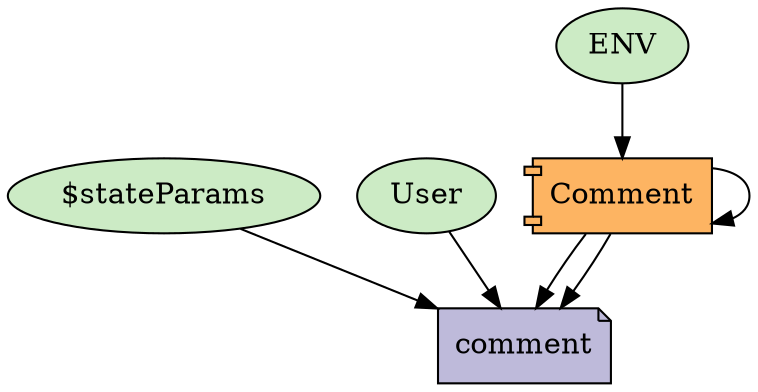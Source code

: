 digraph dependencies {
  node[shape="component",style="filled",colorscheme=set312]


    node[shape="component"]
    "Comment"[label="Comment", fillcolor=1]

    


    node[shape="ellipse"]
    


    

    

    
      "Comment"[label="Comment", fillcolor=6]
      "Comment" -> "Comment"
    

    node[shape="rectangle"]
    

    node[shape="note"]
    
      "comment"[label="comment", fillcolor=3]
      "Comment" -> "comment"
    

    node[shape="folder"]
    







    node[shape="ellipse",style="filled", fillcolor=11]
    

    
      
        "Comment"[label="Comment"]
        "Comment" -> "comment"
      
        "$stateParams"[label="$stateParams"]
        "$stateParams" -> "comment"
      
        "User"[label="User"]
        "User" -> "comment"
      
    

    


    

    

    
      
        "ENV"[label="ENV"]
        "ENV" -> "Comment"
      
    

    


}
